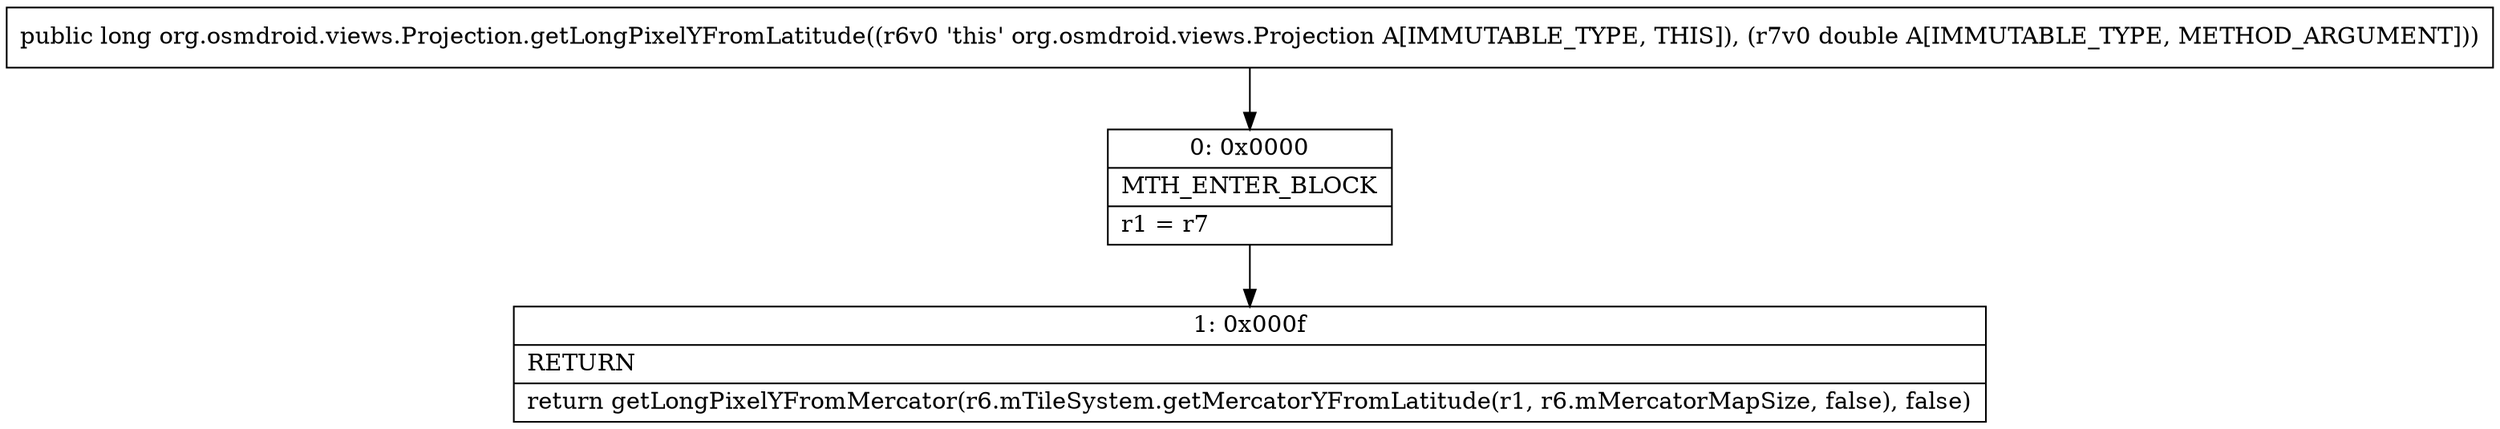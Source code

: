 digraph "CFG fororg.osmdroid.views.Projection.getLongPixelYFromLatitude(D)J" {
Node_0 [shape=record,label="{0\:\ 0x0000|MTH_ENTER_BLOCK\l|r1 = r7\l}"];
Node_1 [shape=record,label="{1\:\ 0x000f|RETURN\l|return getLongPixelYFromMercator(r6.mTileSystem.getMercatorYFromLatitude(r1, r6.mMercatorMapSize, false), false)\l}"];
MethodNode[shape=record,label="{public long org.osmdroid.views.Projection.getLongPixelYFromLatitude((r6v0 'this' org.osmdroid.views.Projection A[IMMUTABLE_TYPE, THIS]), (r7v0 double A[IMMUTABLE_TYPE, METHOD_ARGUMENT])) }"];
MethodNode -> Node_0;
Node_0 -> Node_1;
}

